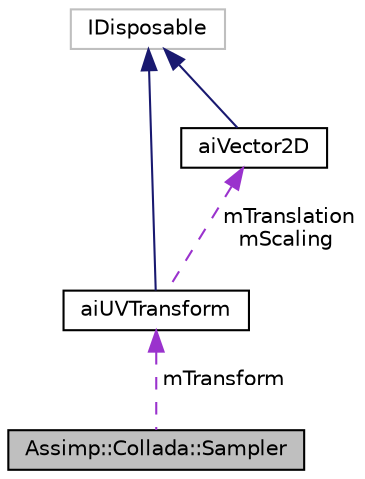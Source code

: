 digraph "Assimp::Collada::Sampler"
{
  edge [fontname="Helvetica",fontsize="10",labelfontname="Helvetica",labelfontsize="10"];
  node [fontname="Helvetica",fontsize="10",shape=record];
  Node1 [label="Assimp::Collada::Sampler",height=0.2,width=0.4,color="black", fillcolor="grey75", style="filled", fontcolor="black"];
  Node2 -> Node1 [dir="back",color="darkorchid3",fontsize="10",style="dashed",label=" mTransform" ,fontname="Helvetica"];
  Node2 [label="aiUVTransform",height=0.2,width=0.4,color="black", fillcolor="white", style="filled",URL="$structai_u_v_transform.html",tooltip="Defines how an UV channel is transformed. "];
  Node3 -> Node2 [dir="back",color="midnightblue",fontsize="10",style="solid",fontname="Helvetica"];
  Node3 [label="IDisposable",height=0.2,width=0.4,color="grey75", fillcolor="white", style="filled"];
  Node4 -> Node2 [dir="back",color="darkorchid3",fontsize="10",style="dashed",label=" mTranslation\nmScaling" ,fontname="Helvetica"];
  Node4 [label="aiVector2D",height=0.2,width=0.4,color="black", fillcolor="white", style="filled",URL="$structai_vector2_d.html"];
  Node3 -> Node4 [dir="back",color="midnightblue",fontsize="10",style="solid",fontname="Helvetica"];
}
